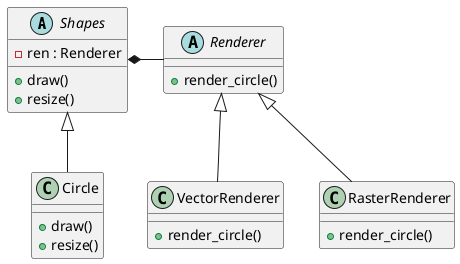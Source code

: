 @startuml
/' BRIDGE '/

abstract Shapes {
    - ren : Renderer
    + draw()
    + resize()
}

abstract Renderer {
    + render_circle()
}

class VectorRenderer {
    + render_circle()
}

class RasterRenderer {
    + render_circle()
}

class Circle{
    + draw()
    + resize()  
}

Shapes <|-- Circle
Shapes *- Renderer
Renderer <|-- VectorRenderer
Renderer <|-- RasterRenderer
@enduml